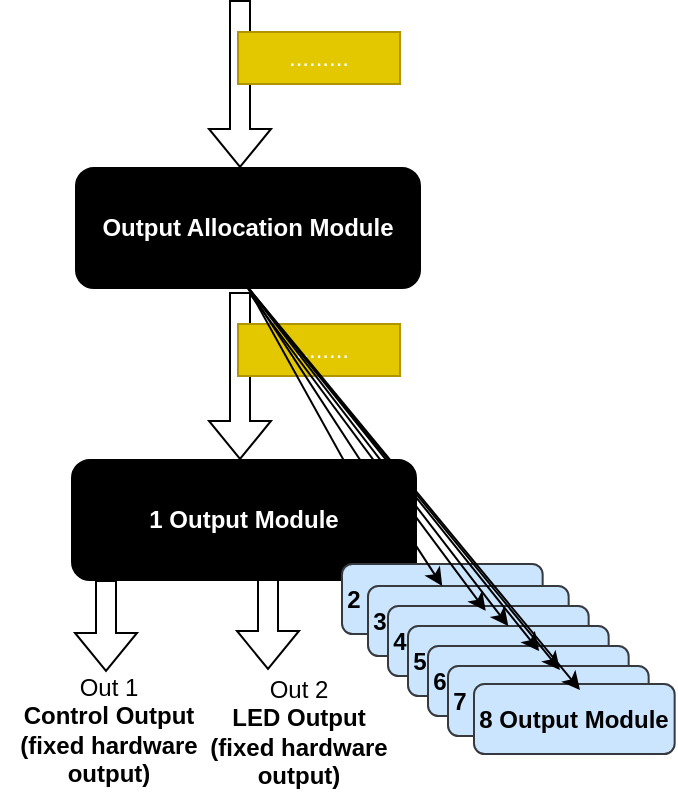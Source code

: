 <mxfile version="24.4.4" type="github" pages="5">
  <diagram name="Architecture" id="3tNNM1X5z_LQ3v7Zmcsf">
    <mxGraphModel dx="1160" dy="702" grid="0" gridSize="10" guides="1" tooltips="1" connect="1" arrows="1" fold="1" page="1" pageScale="1" pageWidth="850" pageHeight="1100" background="none" math="0" shadow="0">
      <root>
        <mxCell id="0" />
        <mxCell id="1" parent="0" />
        <UserObject label="&lt;b&gt;1 Output Module&lt;/b&gt;" link="data:page/id,SDVZ6m2dIcWAikIsJlS1" id="fAy4cRbwCINLskFZb-au-1">
          <mxCell style="rounded=1;whiteSpace=wrap;html=1;fillColor=#000000;fontColor=#FFFFFF;" parent="1" vertex="1">
            <mxGeometry x="293" y="929" width="172" height="60" as="geometry" />
          </mxCell>
        </UserObject>
        <mxCell id="fAy4cRbwCINLskFZb-au-11" value="&lt;b&gt;2 Output Module&lt;/b&gt;" style="rounded=1;whiteSpace=wrap;html=1;fillColor=#cce5ff;strokeColor=#36393d;" parent="1" vertex="1">
          <mxGeometry x="428" y="981" width="100.33" height="35" as="geometry" />
        </mxCell>
        <mxCell id="fAy4cRbwCINLskFZb-au-12" value="&lt;b&gt;3 Output Module&lt;/b&gt;" style="rounded=1;whiteSpace=wrap;html=1;fillColor=#cce5ff;strokeColor=#36393d;" parent="1" vertex="1">
          <mxGeometry x="441" y="992" width="100.33" height="35" as="geometry" />
        </mxCell>
        <mxCell id="fAy4cRbwCINLskFZb-au-13" value="&lt;b&gt;4 Output Module&lt;/b&gt;" style="rounded=1;whiteSpace=wrap;html=1;fillColor=#cce5ff;strokeColor=#36393d;" parent="1" vertex="1">
          <mxGeometry x="451" y="1002" width="100.33" height="35" as="geometry" />
        </mxCell>
        <mxCell id="fAy4cRbwCINLskFZb-au-14" value="&lt;b&gt;5 Output Module&lt;/b&gt;" style="rounded=1;whiteSpace=wrap;html=1;fillColor=#cce5ff;strokeColor=#36393d;" parent="1" vertex="1">
          <mxGeometry x="461" y="1012" width="100.33" height="35" as="geometry" />
        </mxCell>
        <mxCell id="fAy4cRbwCINLskFZb-au-15" value="&lt;b&gt;6 Output Module&lt;/b&gt;" style="rounded=1;whiteSpace=wrap;html=1;fillColor=#cce5ff;strokeColor=#36393d;" parent="1" vertex="1">
          <mxGeometry x="471" y="1022" width="100.33" height="35" as="geometry" />
        </mxCell>
        <mxCell id="fAy4cRbwCINLskFZb-au-16" value="&lt;b&gt;7 Output Module&lt;/b&gt;" style="rounded=1;whiteSpace=wrap;html=1;fillColor=#cce5ff;strokeColor=#36393d;" parent="1" vertex="1">
          <mxGeometry x="481" y="1032" width="100.33" height="35" as="geometry" />
        </mxCell>
        <mxCell id="fAy4cRbwCINLskFZb-au-17" value="&lt;b&gt;8 Output Module&lt;/b&gt;" style="rounded=1;whiteSpace=wrap;html=1;fillColor=#cce5ff;strokeColor=#36393d;" parent="1" vertex="1">
          <mxGeometry x="494" y="1041" width="100.33" height="35" as="geometry" />
        </mxCell>
        <mxCell id="ux4bUXaMXEddhi8iajMC-2" value="" style="shape=flexArrow;endArrow=classic;html=1;rounded=0;" parent="1" edge="1">
          <mxGeometry width="50" height="50" relative="1" as="geometry">
            <mxPoint x="377" y="845" as="sourcePoint" />
            <mxPoint x="377" y="929" as="targetPoint" />
          </mxGeometry>
        </mxCell>
        <UserObject label="&lt;font color=&quot;#ffffff&quot;&gt;.........&lt;/font&gt;" link="data:page/id,hWRcXc2n00R3Cc0Se4TX" id="trt422tmJs_5_FZKnpYO-1">
          <mxCell style="rounded=0;whiteSpace=wrap;html=1;fillColor=#e3c800;strokeColor=#B09500;fontColor=#000000;" parent="1" vertex="1">
            <mxGeometry x="376" y="861" width="81" height="26" as="geometry" />
          </mxCell>
        </UserObject>
        <mxCell id="wxT5oKkkRgQmS80elWKP-1" value="" style="shape=flexArrow;endArrow=classic;html=1;rounded=0;" parent="1" edge="1">
          <mxGeometry width="50" height="50" relative="1" as="geometry">
            <mxPoint x="310" y="989" as="sourcePoint" />
            <mxPoint x="310" y="1035" as="targetPoint" />
          </mxGeometry>
        </mxCell>
        <mxCell id="wxT5oKkkRgQmS80elWKP-2" value="" style="shape=flexArrow;endArrow=classic;html=1;rounded=0;" parent="1" edge="1">
          <mxGeometry width="50" height="50" relative="1" as="geometry">
            <mxPoint x="391" y="988" as="sourcePoint" />
            <mxPoint x="391" y="1034" as="targetPoint" />
          </mxGeometry>
        </mxCell>
        <mxCell id="wxT5oKkkRgQmS80elWKP-3" value="Out 1&lt;div&gt;&lt;b&gt;Control Output&lt;/b&gt;&lt;/div&gt;&lt;div&gt;&lt;b&gt;(fixed hardware&lt;/b&gt;&lt;/div&gt;&lt;div&gt;&lt;b&gt;output)&lt;/b&gt;&lt;/div&gt;" style="text;html=1;align=center;verticalAlign=middle;resizable=0;points=[];autosize=1;strokeColor=none;fillColor=none;" parent="1" vertex="1">
          <mxGeometry x="257" y="1029" width="107" height="70" as="geometry" />
        </mxCell>
        <mxCell id="9pxlGcknDMdws_vcNT_B-1" value="Out 2&lt;div&gt;&lt;b&gt;LED Output&lt;/b&gt;&lt;/div&gt;&lt;div&gt;&lt;div&gt;&lt;b&gt;(fixed hardware&lt;/b&gt;&lt;/div&gt;&lt;div&gt;&lt;b&gt;output)&lt;/b&gt;&lt;/div&gt;&lt;/div&gt;" style="text;html=1;align=center;verticalAlign=middle;resizable=0;points=[];autosize=1;strokeColor=none;fillColor=none;" parent="1" vertex="1">
          <mxGeometry x="352" y="1030" width="107" height="70" as="geometry" />
        </mxCell>
        <UserObject label="&lt;b&gt;Output Allocation Module&lt;/b&gt;" link="data:page/id,f13qpNif5W2N2oETGpjO" id="vfjMXeYuusqqXOGD4zw7-1">
          <mxCell style="rounded=1;whiteSpace=wrap;html=1;fillColor=#000000;fontColor=#FFFFFF;" parent="1" vertex="1">
            <mxGeometry x="295" y="783" width="172" height="60" as="geometry" />
          </mxCell>
        </UserObject>
        <mxCell id="m_XG7xQePaBYRRnWptKg-1" value="" style="shape=flexArrow;endArrow=classic;html=1;rounded=0;" parent="1" edge="1">
          <mxGeometry width="50" height="50" relative="1" as="geometry">
            <mxPoint x="377" y="699" as="sourcePoint" />
            <mxPoint x="377" y="783" as="targetPoint" />
          </mxGeometry>
        </mxCell>
        <UserObject label="&lt;font color=&quot;#ffffff&quot;&gt;.........&lt;/font&gt;" link="data:page/id,_CJlaNm810BKsSvQgKIT" id="m_XG7xQePaBYRRnWptKg-2">
          <mxCell style="rounded=0;whiteSpace=wrap;html=1;fillColor=#e3c800;strokeColor=#B09500;fontColor=#000000;" parent="1" vertex="1">
            <mxGeometry x="376" y="715" width="81" height="26" as="geometry" />
          </mxCell>
        </UserObject>
        <mxCell id="jWVe9jhLpJO2bFFUr-xW-1" value="" style="endArrow=classic;html=1;rounded=0;exitX=0.5;exitY=1;exitDx=0;exitDy=0;entryX=0.366;entryY=0.037;entryDx=0;entryDy=0;entryPerimeter=0;" parent="1" source="vfjMXeYuusqqXOGD4zw7-1" edge="1">
          <mxGeometry width="50" height="50" relative="1" as="geometry">
            <mxPoint x="453" y="856" as="sourcePoint" />
            <mxPoint x="451.721" y="970.295" as="targetPoint" />
          </mxGeometry>
        </mxCell>
        <mxCell id="jWVe9jhLpJO2bFFUr-xW-2" value="" style="endArrow=classic;html=1;rounded=0;entryX=0.37;entryY=0;entryDx=0;entryDy=0;entryPerimeter=0;exitX=0.5;exitY=1;exitDx=0;exitDy=0;" parent="1" source="vfjMXeYuusqqXOGD4zw7-1" target="fAy4cRbwCINLskFZb-au-12" edge="1">
          <mxGeometry width="50" height="50" relative="1" as="geometry">
            <mxPoint x="384" y="851" as="sourcePoint" />
            <mxPoint x="460" y="978" as="targetPoint" />
          </mxGeometry>
        </mxCell>
        <mxCell id="jWVe9jhLpJO2bFFUr-xW-3" value="" style="endArrow=classic;html=1;rounded=0;entryX=0.487;entryY=0.069;entryDx=0;entryDy=0;entryPerimeter=0;" parent="1" target="fAy4cRbwCINLskFZb-au-13" edge="1">
          <mxGeometry width="50" height="50" relative="1" as="geometry">
            <mxPoint x="382" y="846" as="sourcePoint" />
            <mxPoint x="479" y="992" as="targetPoint" />
          </mxGeometry>
        </mxCell>
        <mxCell id="jWVe9jhLpJO2bFFUr-xW-4" value="" style="endArrow=classic;html=1;rounded=0;entryX=0.5;entryY=0;entryDx=0;entryDy=0;exitX=0.5;exitY=1;exitDx=0;exitDy=0;" parent="1" source="vfjMXeYuusqqXOGD4zw7-1" target="fAy4cRbwCINLskFZb-au-14" edge="1">
          <mxGeometry width="50" height="50" relative="1" as="geometry">
            <mxPoint x="392" y="856" as="sourcePoint" />
            <mxPoint x="510" y="1014" as="targetPoint" />
          </mxGeometry>
        </mxCell>
        <mxCell id="jWVe9jhLpJO2bFFUr-xW-5" value="" style="endArrow=classic;html=1;rounded=0;entryX=0.554;entryY=0.071;entryDx=0;entryDy=0;entryPerimeter=0;" parent="1" target="fAy4cRbwCINLskFZb-au-15" edge="1">
          <mxGeometry width="50" height="50" relative="1" as="geometry">
            <mxPoint x="382" y="844" as="sourcePoint" />
            <mxPoint x="521" y="1022" as="targetPoint" />
          </mxGeometry>
        </mxCell>
        <mxCell id="jWVe9jhLpJO2bFFUr-xW-6" value="" style="endArrow=classic;html=1;rounded=0;entryX=0.554;entryY=0.071;entryDx=0;entryDy=0;entryPerimeter=0;exitX=0.5;exitY=1;exitDx=0;exitDy=0;" parent="1" source="vfjMXeYuusqqXOGD4zw7-1" edge="1">
          <mxGeometry width="50" height="50" relative="1" as="geometry">
            <mxPoint x="392" y="854" as="sourcePoint" />
            <mxPoint x="537" y="1034" as="targetPoint" />
          </mxGeometry>
        </mxCell>
        <mxCell id="jWVe9jhLpJO2bFFUr-xW-7" value="" style="endArrow=classic;html=1;rounded=0;entryX=0.554;entryY=0.071;entryDx=0;entryDy=0;entryPerimeter=0;" parent="1" edge="1">
          <mxGeometry width="50" height="50" relative="1" as="geometry">
            <mxPoint x="382" y="844" as="sourcePoint" />
            <mxPoint x="547" y="1044" as="targetPoint" />
          </mxGeometry>
        </mxCell>
      </root>
    </mxGraphModel>
  </diagram>
  <diagram name="96- Output allocation module" id="f13qpNif5W2N2oETGpjO">
    <mxGraphModel dx="1160" dy="1802" grid="0" gridSize="10" guides="1" tooltips="1" connect="1" arrows="1" fold="1" page="1" pageScale="1" pageWidth="850" pageHeight="1100" background="none" backgroundImage="{&quot;src&quot;:&quot;data:page/id,3tNNM1X5z_LQ3v7Zmcsf&quot;}" math="0" shadow="0">
      <root>
        <mxCell id="iN4MMuQWKGQ09hD97ne7-0" />
        <mxCell id="iN4MMuQWKGQ09hD97ne7-1" parent="iN4MMuQWKGQ09hD97ne7-0" />
        <mxCell id="iN4MMuQWKGQ09hD97ne7-2" value="&lt;div style=&quot;box-sizing: border-box; font-family: &amp;quot;Segoe UI VSS (Regular)&amp;quot;, &amp;quot;Segoe UI&amp;quot;, -apple-system, BlinkMacSystemFont, Roboto, &amp;quot;Helvetica Neue&amp;quot;, Helvetica, Ubuntu, Arial, sans-serif, &amp;quot;Apple Color Emoji&amp;quot;, &amp;quot;Segoe UI Emoji&amp;quot;, &amp;quot;Segoe UI Symbol&amp;quot;; font-size: 14px; text-align: start;&quot;&gt;&lt;div style=&quot;box-sizing: border-box;&quot;&gt;&lt;div style=&quot;box-sizing: border-box;&quot;&gt;&lt;div&gt;&lt;div style=&quot;box-sizing: border-box;&quot;&gt;Available modules (in this context hardware pluggable modules) which can be selected&lt;/div&gt;&lt;div style=&quot;box-sizing: border-box;&quot;&gt;&lt;ol style=&quot;box-sizing: border-box; padding-left: 40px;&quot;&gt;&lt;li style=&quot;box-sizing: border-box; list-style: inherit;&quot;&gt;Switch&lt;br style=&quot;box-sizing: border-box;&quot;&gt;&lt;/li&gt;&lt;li style=&quot;box-sizing: border-box; list-style: inherit;&quot;&gt;Switch Large&lt;/li&gt;&lt;li style=&quot;box-sizing: border-box; list-style: inherit;&quot;&gt;Dimmer&lt;/li&gt;&lt;li style=&quot;box-sizing: border-box; list-style: inherit;&quot;&gt;Regulator&lt;br style=&quot;box-sizing: border-box;&quot;&gt;&lt;/li&gt;&lt;li style=&quot;box-sizing: border-box; list-style: inherit;&quot;&gt;Regulator Large&lt;/li&gt;&lt;li style=&quot;box-sizing: border-box; list-style: inherit;&quot;&gt;Plug&lt;/li&gt;&lt;li style=&quot;box-sizing: border-box; list-style: inherit;&quot;&gt;Plug Large&lt;/li&gt;&lt;li style=&quot;box-sizing: border-box; list-style: inherit;&quot;&gt;spare&lt;/li&gt;&lt;li style=&quot;box-sizing: border-box; list-style: inherit;&quot;&gt;spare&lt;/li&gt;&lt;li style=&quot;box-sizing: border-box; list-style: inherit;&quot;&gt;Empty&lt;/li&gt;&lt;/ol&gt;&lt;/div&gt;&lt;div style=&quot;box-sizing: border-box;&quot;&gt;Modules are standard size modules and occupies 1 position, The large modules uses 2 positions, meaning each large module occupies 2 led control outputs and 2 level control outputs.&lt;/div&gt;&lt;div style=&quot;box-sizing: border-box;&quot;&gt;&lt;br style=&quot;box-sizing: border-box;&quot;&gt;&lt;/div&gt;&lt;div style=&quot;box-sizing: border-box;&quot;&gt;Based on the input, the allocator has to allocate the values to the output modules.&lt;/div&gt;&lt;/div&gt;&lt;div&gt;&lt;b&gt;&lt;br&gt;&lt;/b&gt;&lt;/div&gt;&lt;ul style=&quot;box-sizing: border-box; padding: 0px 0px 0px 40px;&quot;&gt;&lt;li style=&quot;box-sizing: border-box; list-style: inherit;&quot;&gt;&lt;div style=&quot;box-sizing: border-box;&quot;&gt;&lt;b style=&quot;box-sizing: border-box;&quot;&gt;Allocation Logic&lt;/b&gt;&lt;/div&gt;&lt;div style=&quot;box-sizing: border-box;&quot;&gt;&lt;ul style=&quot;box-sizing: border-box; padding: 0px 0px 0px 40px;&quot;&gt;&lt;li style=&quot;box-sizing: border-box; list-style: inherit;&quot;&gt;Allocate module 1 to Output module 1 output&lt;/li&gt;&lt;ul style=&quot;box-sizing: border-box; padding: 0px 0px 0px 40px;&quot;&gt;&lt;li style=&quot;box-sizing: border-box; list-style: inherit;&quot;&gt;If module 1 is large module, reserve output module 2 output&lt;/li&gt;&lt;/ul&gt;&lt;li style=&quot;box-sizing: border-box; list-style: inherit;&quot;&gt;Check next available output module, allocate the output of the module to next available output module and reserve the next output module, if the module is large&lt;/li&gt;&lt;li style=&quot;box-sizing: border-box; list-style: inherit;&quot;&gt;If module is empty allocate to next output module output&lt;/li&gt;&lt;li style=&quot;box-sizing: border-box; list-style: inherit;&quot;&gt;Allocate until the last module&amp;nbsp;&lt;/li&gt;&lt;li style=&quot;box-sizing: border-box; list-style: inherit;&quot;&gt;If module takes more than 8 output modules, ignore allocation after the 8th output module&lt;/li&gt;&lt;/ul&gt;&lt;div style=&quot;box-sizing: border-box;&quot;&gt;Example:&amp;nbsp;&lt;/div&gt;&lt;div style=&quot;box-sizing: border-box;&quot;&gt;types&lt;/div&gt;&lt;div style=&quot;box-sizing: border-box;&quot;&gt;1- Switch&lt;/div&gt;&lt;div style=&quot;box-sizing: border-box;&quot;&gt;2-Regulator Large&lt;/div&gt;&lt;div style=&quot;box-sizing: border-box;&quot;&gt;3- Dimmer&lt;/div&gt;&lt;div style=&quot;box-sizing: border-box;&quot;&gt;4-Plug Large&lt;/div&gt;&lt;div style=&quot;box-sizing: border-box;&quot;&gt;5-Empty&lt;/div&gt;&lt;div style=&quot;box-sizing: border-box;&quot;&gt;6-Empty&lt;/div&gt;&lt;div style=&quot;box-sizing: border-box;&quot;&gt;7-Empty&lt;/div&gt;&lt;div style=&quot;box-sizing: border-box;&quot;&gt;8-empty&lt;/div&gt;&lt;div style=&quot;box-sizing: border-box;&quot;&gt;&lt;br style=&quot;box-sizing: border-box;&quot;&gt;&lt;/div&gt;&lt;div style=&quot;box-sizing: border-box;&quot;&gt;Allocation based on the example:&lt;/div&gt;&lt;div style=&quot;box-sizing: border-box;&quot;&gt;Output Module 1 - Switch (occupies 1 output module)&lt;/div&gt;&lt;div style=&quot;box-sizing: border-box;&quot;&gt;Output Module 2 - Regulator Large (occupies 2 output modules)&lt;/div&gt;&lt;div style=&quot;box-sizing: border-box;&quot;&gt;Output Module 3 - Reserve (occupied by regulator large)&lt;/div&gt;&lt;div style=&quot;box-sizing: border-box;&quot;&gt;Output Module 4 - Dimmer&amp;nbsp;&lt;span style=&quot;box-sizing: border-box;&quot;&gt;(occupies 1 output module)&lt;/span&gt;&lt;/div&gt;&lt;div style=&quot;box-sizing: border-box;&quot;&gt;Output Module 5 - Plug&amp;nbsp; Large (Occupies 2 output modules)&lt;/div&gt;&lt;div style=&quot;box-sizing: border-box;&quot;&gt;&lt;span style=&quot;box-sizing: border-box;&quot;&gt;Output Module 6 - Reserve (occupied by plug large)&lt;/span&gt;&lt;br style=&quot;box-sizing: border-box;&quot;&gt;&lt;/div&gt;&lt;div style=&quot;box-sizing: border-box;&quot;&gt;&lt;span style=&quot;box-sizing: border-box;&quot;&gt;Output Module 7 - Reserve&lt;/span&gt;&lt;/div&gt;&lt;div style=&quot;box-sizing: border-box;&quot;&gt;&lt;span style=&quot;box-sizing: border-box;&quot;&gt;Output Module 8 - Reserve&lt;/span&gt;&lt;/div&gt;&lt;div style=&quot;box-sizing: border-box;&quot;&gt;&lt;br style=&quot;box-sizing: border-box;&quot;&gt;&lt;/div&gt;&lt;/div&gt;&lt;div style=&quot;box-sizing: border-box;&quot;&gt;&lt;br style=&quot;box-sizing: border-box;&quot;&gt;&lt;/div&gt;&lt;div style=&quot;box-sizing: border-box;&quot;&gt;&lt;b style=&quot;box-sizing: border-box;&quot;&gt;Control Logic&lt;/b&gt;&lt;/div&gt;&lt;div style=&quot;box-sizing: border-box;&quot;&gt;&lt;span style=&quot;box-sizing: border-box;&quot;&gt;&amp;nbsp;&lt;/span&gt;&lt;br style=&quot;box-sizing: border-box;&quot;&gt;&lt;/div&gt;&lt;div style=&quot;box-sizing: border-box;&quot;&gt;&lt;i style=&quot;box-sizing: border-box;&quot;&gt;&lt;u style=&quot;box-sizing: border-box;&quot;&gt;Type: Switch, Plug, Plug Large&lt;/u&gt;&lt;/i&gt;&lt;/div&gt;&lt;div style=&quot;box-sizing: border-box;&quot;&gt;&lt;ol style=&quot;box-sizing: border-box; padding-left: 40px;&quot;&gt;&lt;li style=&quot;box-sizing: border-box; list-style: inherit;&quot;&gt;PWM = off&lt;/li&gt;&lt;li style=&quot;box-sizing: border-box; list-style: inherit;&quot;&gt;&lt;span style=&quot;box-sizing: border-box;&quot;&gt;Number of leds-1&lt;/span&gt;&lt;br style=&quot;box-sizing: border-box;&quot;&gt;&lt;/li&gt;&lt;li style=&quot;box-sizing: border-box; list-style: inherit;&quot;&gt;&lt;span style=&quot;box-sizing: border-box;&quot;&gt;&lt;br style=&quot;box-sizing: border-box;&quot;&gt;State is off, then Output level 0%&lt;br style=&quot;box-sizing: border-box;&quot;&gt;&lt;/span&gt;State is on then Output level 100%&lt;/li&gt;&lt;li style=&quot;box-sizing: border-box; list-style: inherit;&quot;&gt;Switch led color (global value)&lt;/li&gt;&lt;li style=&quot;box-sizing: border-box; list-style: inherit;&quot;&gt;Led brightness = Required Visible brightness (calculated by ambient light sensor module) from global variable + Switch light compensation (global value)&lt;/li&gt;&lt;/ol&gt;&lt;div style=&quot;box-sizing: border-box;&quot;&gt;&lt;div style=&quot;box-sizing: border-box;&quot;&gt;&lt;i style=&quot;box-sizing: border-box;&quot;&gt;&lt;u style=&quot;box-sizing: border-box;&quot;&gt;Type: Dimmer, Regulator, Regulator Large&lt;/u&gt;&lt;/i&gt;&lt;/div&gt;&lt;div style=&quot;box-sizing: border-box;&quot;&gt;&lt;ol style=&quot;box-sizing: border-box; padding-left: 40px;&quot;&gt;&lt;li style=&quot;box-sizing: border-box; list-style: inherit;&quot;&gt;PWM = on&amp;nbsp;&lt;/li&gt;&lt;li style=&quot;box-sizing: border-box; list-style: inherit;&quot;&gt;&lt;span style=&quot;box-sizing: border-box;&quot;&gt;Number of leds - Set based on level - 0 to 5 (eg: if 100% 5 leds, 50%-2 leds) and when state is on&lt;br style=&quot;box-sizing: border-box;&quot;&gt;&lt;/span&gt;When state is off number of leds to 0&lt;/li&gt;&lt;li style=&quot;box-sizing: border-box; list-style: inherit;&quot;&gt;Set level passes to level when state is on level is 0 when state is off&lt;/li&gt;&lt;li style=&quot;box-sizing: border-box; list-style: inherit;&quot;&gt;Switch led color (global value)&lt;br style=&quot;box-sizing: border-box;&quot;&gt;&lt;/li&gt;&lt;li style=&quot;box-sizing: border-box; list-style: inherit;&quot;&gt;Led brightness = Required Visible brightness (calculated by ambient light sensor) + Switch light compensation (global value)&lt;/li&gt;&lt;/ol&gt;&lt;div style=&quot;box-sizing: border-box;&quot;&gt;Type: Empty&lt;/div&gt;&lt;div style=&quot;box-sizing: border-box;&quot;&gt;&lt;ol style=&quot;box-sizing: border-box; padding-left: 40px;&quot;&gt;&lt;li style=&quot;box-sizing: border-box; list-style: inherit;&quot;&gt;PWM = off&lt;/li&gt;&lt;li style=&quot;box-sizing: border-box; list-style: inherit;&quot;&gt;&lt;span style=&quot;box-sizing: border-box;&quot;&gt;Number of leds 0&lt;/span&gt;&lt;br style=&quot;box-sizing: border-box;&quot;&gt;&lt;/li&gt;&lt;li style=&quot;box-sizing: border-box; list-style: inherit;&quot;&gt;level is 0&lt;/li&gt;&lt;li style=&quot;box-sizing: border-box; list-style: inherit;&quot;&gt;Dimmer led color (global value)&lt;br style=&quot;box-sizing: border-box;&quot;&gt;&lt;/li&gt;&lt;li style=&quot;box-sizing: border-box; list-style: inherit;&quot;&gt;Led brightness = 0&lt;/li&gt;&lt;/ol&gt;&lt;/div&gt;&lt;/div&gt;&lt;/div&gt;&lt;/div&gt;&lt;/li&gt;&lt;/ul&gt;&lt;/div&gt;&lt;/div&gt;&lt;/div&gt;" style="rounded=0;whiteSpace=wrap;html=1;fillColor=#99CCFF;strokeColor=#b85450;gradientColor=none;glass=1;opacity=89;shadow=0;" parent="iN4MMuQWKGQ09hD97ne7-1" vertex="1">
          <mxGeometry x="7" y="-180" width="838" height="1276" as="geometry" />
        </mxCell>
        <UserObject label="&lt;b&gt;&lt;font style=&quot;font-size: 21px;&quot;&gt;X&lt;/font&gt;&lt;/b&gt;" link="data:page/id,3tNNM1X5z_LQ3v7Zmcsf" id="iN4MMuQWKGQ09hD97ne7-3">
          <mxCell style="whiteSpace=wrap;html=1;aspect=fixed;fillColor=#ff0000;" parent="iN4MMuQWKGQ09hD97ne7-1" vertex="1">
            <mxGeometry x="812" y="-180" width="33" height="33" as="geometry" />
          </mxCell>
        </UserObject>
      </root>
    </mxGraphModel>
  </diagram>
  <diagram name="95 Output module" id="SDVZ6m2dIcWAikIsJlS1">
    <mxGraphModel dx="1160" dy="702" grid="0" gridSize="10" guides="1" tooltips="1" connect="1" arrows="1" fold="1" page="1" pageScale="1" pageWidth="850" pageHeight="1100" background="none" backgroundImage="{&quot;src&quot;:&quot;data:page/id,3tNNM1X5z_LQ3v7Zmcsf&quot;}" math="0" shadow="0">
      <root>
        <mxCell id="2kp57rCUnibryJvJ5NKm-0" />
        <mxCell id="2kp57rCUnibryJvJ5NKm-1" parent="2kp57rCUnibryJvJ5NKm-0" />
        <mxCell id="2kp57rCUnibryJvJ5NKm-2" value="&lt;div style=&quot;box-sizing: border-box; font-family: &amp;quot;Segoe UI VSS (Regular)&amp;quot;, &amp;quot;Segoe UI&amp;quot;, -apple-system, BlinkMacSystemFont, Roboto, &amp;quot;Helvetica Neue&amp;quot;, Helvetica, Ubuntu, Arial, sans-serif, &amp;quot;Apple Color Emoji&amp;quot;, &amp;quot;Segoe UI Emoji&amp;quot;, &amp;quot;Segoe UI Symbol&amp;quot;; font-size: 14px; text-align: start;&quot;&gt;&lt;div style=&quot;box-sizing: border-box;&quot;&gt;&lt;div style=&quot;box-sizing: border-box;&quot;&gt;&lt;div&gt;&lt;div style=&quot;box-sizing: border-box;&quot;&gt;&lt;div style=&quot;box-sizing: border-box;&quot;&gt;&lt;div style=&quot;box-sizing: border-box;&quot;&gt;&lt;b style=&quot;box-sizing: border-box;&quot;&gt;Control Logic&lt;/b&gt;&lt;/div&gt;&lt;div style=&quot;box-sizing: border-box;&quot;&gt;&lt;br style=&quot;box-sizing: border-box;&quot;&gt;&lt;i style=&quot;box-sizing: border-box;&quot;&gt;&lt;u style=&quot;box-sizing: border-box;&quot;&gt;Control Output&lt;/u&gt;&lt;/i&gt;&lt;/div&gt;&lt;div style=&quot;box-sizing: border-box;&quot;&gt;&lt;ul style=&quot;box-sizing: border-box; padding: 0px 0px 0px 40px;&quot;&gt;&lt;li style=&quot;box-sizing: border-box; list-style: inherit;&quot;&gt;If PWM enable is high, enable PWM output, else low or high output&lt;/li&gt;&lt;li style=&quot;box-sizing: border-box; list-style: inherit;&quot;&gt;Start PWM when the output level changes from 0 to any&lt;/li&gt;&lt;li style=&quot;box-sizing: border-box; list-style: inherit;&quot;&gt;PWM must be triggered with respect to the zero crossing input (P1.05 on bmd)&lt;/li&gt;&lt;/ul&gt;&lt;div style=&quot;box-sizing: border-box;&quot;&gt;&lt;i style=&quot;box-sizing: border-box;&quot;&gt;&lt;u style=&quot;box-sizing: border-box;&quot;&gt;Led Output&lt;/u&gt;&lt;br style=&quot;box-sizing: border-box;&quot;&gt;&lt;br style=&quot;box-sizing: border-box;&quot;&gt;&lt;/i&gt;&lt;/div&gt;&lt;div style=&quot;box-sizing: border-box;&quot;&gt;Addressable leds are used, a driver light in size can be used, if calling led drivers on all 8 instances of output module increases memory a common module to control all led outputs can be considered)&lt;/div&gt;&lt;div style=&quot;box-sizing: border-box;&quot;&gt;&lt;ul style=&quot;box-sizing: border-box; padding: 0px 0px 0px 40px;&quot;&gt;&lt;li style=&quot;box-sizing: border-box; list-style: inherit;&quot;&gt;Check led enable bits&lt;/li&gt;&lt;li style=&quot;box-sizing: border-box; list-style: inherit;&quot;&gt;Set brightness&lt;br style=&quot;box-sizing: border-box;&quot;&gt;&lt;/li&gt;&lt;li style=&quot;box-sizing: border-box; list-style: inherit;&quot;&gt;Set color (LED color is set globally, fetched from global data block)&lt;/li&gt;&lt;li style=&quot;box-sizing: border-box; list-style: inherit;&quot;&gt;If level is not 0, turn on enabled leds (Same color and brightness for all leds)&lt;/li&gt;&lt;li style=&quot;box-sizing: border-box; list-style: inherit;&quot;&gt;If brightness is 0 or number of leds 0, disable execution to reduce power consumption&lt;/li&gt;&lt;li&gt;&lt;/li&gt;&lt;/ul&gt;&lt;/div&gt;&lt;/div&gt;&lt;/div&gt;&lt;/div&gt;&lt;/div&gt;&lt;/div&gt;&lt;/div&gt;&lt;/div&gt;" style="rounded=0;whiteSpace=wrap;html=1;fillColor=#99CCFF;strokeColor=#b85450;gradientColor=none;glass=1;opacity=89;shadow=0;" vertex="1" parent="2kp57rCUnibryJvJ5NKm-1">
          <mxGeometry x="7" y="509" width="838" height="587" as="geometry" />
        </mxCell>
        <UserObject label="&lt;b&gt;&lt;font style=&quot;font-size: 21px;&quot;&gt;X&lt;/font&gt;&lt;/b&gt;" link="data:page/id,3tNNM1X5z_LQ3v7Zmcsf" id="2kp57rCUnibryJvJ5NKm-3">
          <mxCell style="whiteSpace=wrap;html=1;aspect=fixed;fillColor=#ff0000;" vertex="1" parent="2kp57rCUnibryJvJ5NKm-1">
            <mxGeometry x="812" y="509" width="33" height="33" as="geometry" />
          </mxCell>
        </UserObject>
      </root>
    </mxGraphModel>
  </diagram>
  <diagram name="95-1 Inputs" id="hWRcXc2n00R3Cc0Se4TX" />
  <diagram name="96-1 Inputs" id="_CJlaNm810BKsSvQgKIT">
    <mxGraphModel dx="1160" dy="702" grid="0" gridSize="10" guides="1" tooltips="1" connect="1" arrows="1" fold="1" page="1" pageScale="1" pageWidth="850" pageHeight="1100" background="none" backgroundImage="{&quot;src&quot;:&quot;data:page/id,3tNNM1X5z_LQ3v7Zmcsf&quot;}" math="0" shadow="0">
      <root>
        <mxCell id="Ujm6htgVsN1CnAjKJrb1-0" />
        <mxCell id="Ujm6htgVsN1CnAjKJrb1-1" parent="Ujm6htgVsN1CnAjKJrb1-0" />
        <mxCell id="Ujm6htgVsN1CnAjKJrb1-2" value="&lt;div style=&quot;box-sizing: border-box; font-family: &amp;quot;Segoe UI VSS (Regular)&amp;quot;, &amp;quot;Segoe UI&amp;quot;, -apple-system, BlinkMacSystemFont, Roboto, &amp;quot;Helvetica Neue&amp;quot;, Helvetica, Ubuntu, Arial, sans-serif, &amp;quot;Apple Color Emoji&amp;quot;, &amp;quot;Segoe UI Emoji&amp;quot;, &amp;quot;Segoe UI Symbol&amp;quot;; font-size: 14px; text-align: start;&quot;&gt;&lt;div style=&quot;box-sizing: border-box;&quot;&gt;&lt;div style=&quot;box-sizing: border-box;&quot;&gt;&lt;ul style=&quot;box-sizing: border-box; padding: 0px 0px 0px 40px;&quot;&gt;&lt;li style=&quot;box-sizing: border-box; list-style: inherit;&quot;&gt;&lt;div style=&quot;box-sizing: border-box;&quot;&gt;&lt;div style=&quot;box-sizing: border-box;&quot;&gt;&lt;b style=&quot;box-sizing: border-box;&quot;&gt;Input&lt;/b&gt;&lt;/div&gt;&lt;div style=&quot;box-sizing: border-box;&quot;&gt;&lt;ol style=&quot;box-sizing: border-box; padding-left: 40px; list-style: lower-alpha;&quot;&gt;&lt;li style=&quot;box-sizing: border-box; list-style: inherit;&quot;&gt;Type of module 1 byte&lt;br&gt;(1-Switch 2-Switch Large 3-Dimmer 4-Regulator 5-Regulator Large 6-Plug 7-Plug Large 8..9-spare 10-Empty)&lt;/li&gt;&lt;li style=&quot;box-sizing: border-box; list-style: inherit;&quot;&gt;Activation bits 1 byte&lt;/li&gt;&lt;ol style=&quot;box-sizing: border-box; padding-left: 40px;&quot;&gt;&lt;li style=&quot;box-sizing: border-box; list-style: inherit;&quot;&gt;&lt;span style=&quot;box-sizing: border-box;&quot;&gt;State - bool - 0 off 1 on&lt;/span&gt;&lt;/li&gt;&lt;li style=&quot;box-sizing: border-box; list-style: inherit;&quot;&gt;&lt;span style=&quot;box-sizing: border-box;&quot;&gt;reserve&lt;/span&gt;&lt;/li&gt;&lt;li style=&quot;box-sizing: border-box; list-style: inherit;&quot;&gt;&lt;span style=&quot;box-sizing: border-box;&quot;&gt;..&lt;/span&gt;&lt;/li&gt;&lt;/ol&gt;&lt;li style=&quot;box-sizing: border-box; list-style: inherit;&quot;&gt;Level&amp;nbsp;&lt;/li&gt;&lt;li style=&quot;box-sizing: border-box; list-style: inherit;&quot;&gt;Spare&lt;/li&gt;&lt;/ol&gt;&lt;/div&gt;&lt;/div&gt;&lt;/li&gt;&lt;/ul&gt;&lt;/div&gt;&lt;/div&gt;&lt;/div&gt;" style="rounded=0;whiteSpace=wrap;html=1;fillColor=#99CCFF;strokeColor=#b85450;gradientColor=none;glass=1;opacity=89;shadow=0;" vertex="1" parent="Ujm6htgVsN1CnAjKJrb1-1">
          <mxGeometry x="383" y="531" width="328" height="248" as="geometry" />
        </mxCell>
        <UserObject label="&lt;b&gt;&lt;font style=&quot;font-size: 21px;&quot;&gt;X&lt;/font&gt;&lt;/b&gt;" link="data:page/id,3tNNM1X5z_LQ3v7Zmcsf" id="Ujm6htgVsN1CnAjKJrb1-3">
          <mxCell style="whiteSpace=wrap;html=1;aspect=fixed;fillColor=#ff0000;" vertex="1" parent="Ujm6htgVsN1CnAjKJrb1-1">
            <mxGeometry x="678" y="531" width="33" height="33" as="geometry" />
          </mxCell>
        </UserObject>
      </root>
    </mxGraphModel>
  </diagram>
</mxfile>

